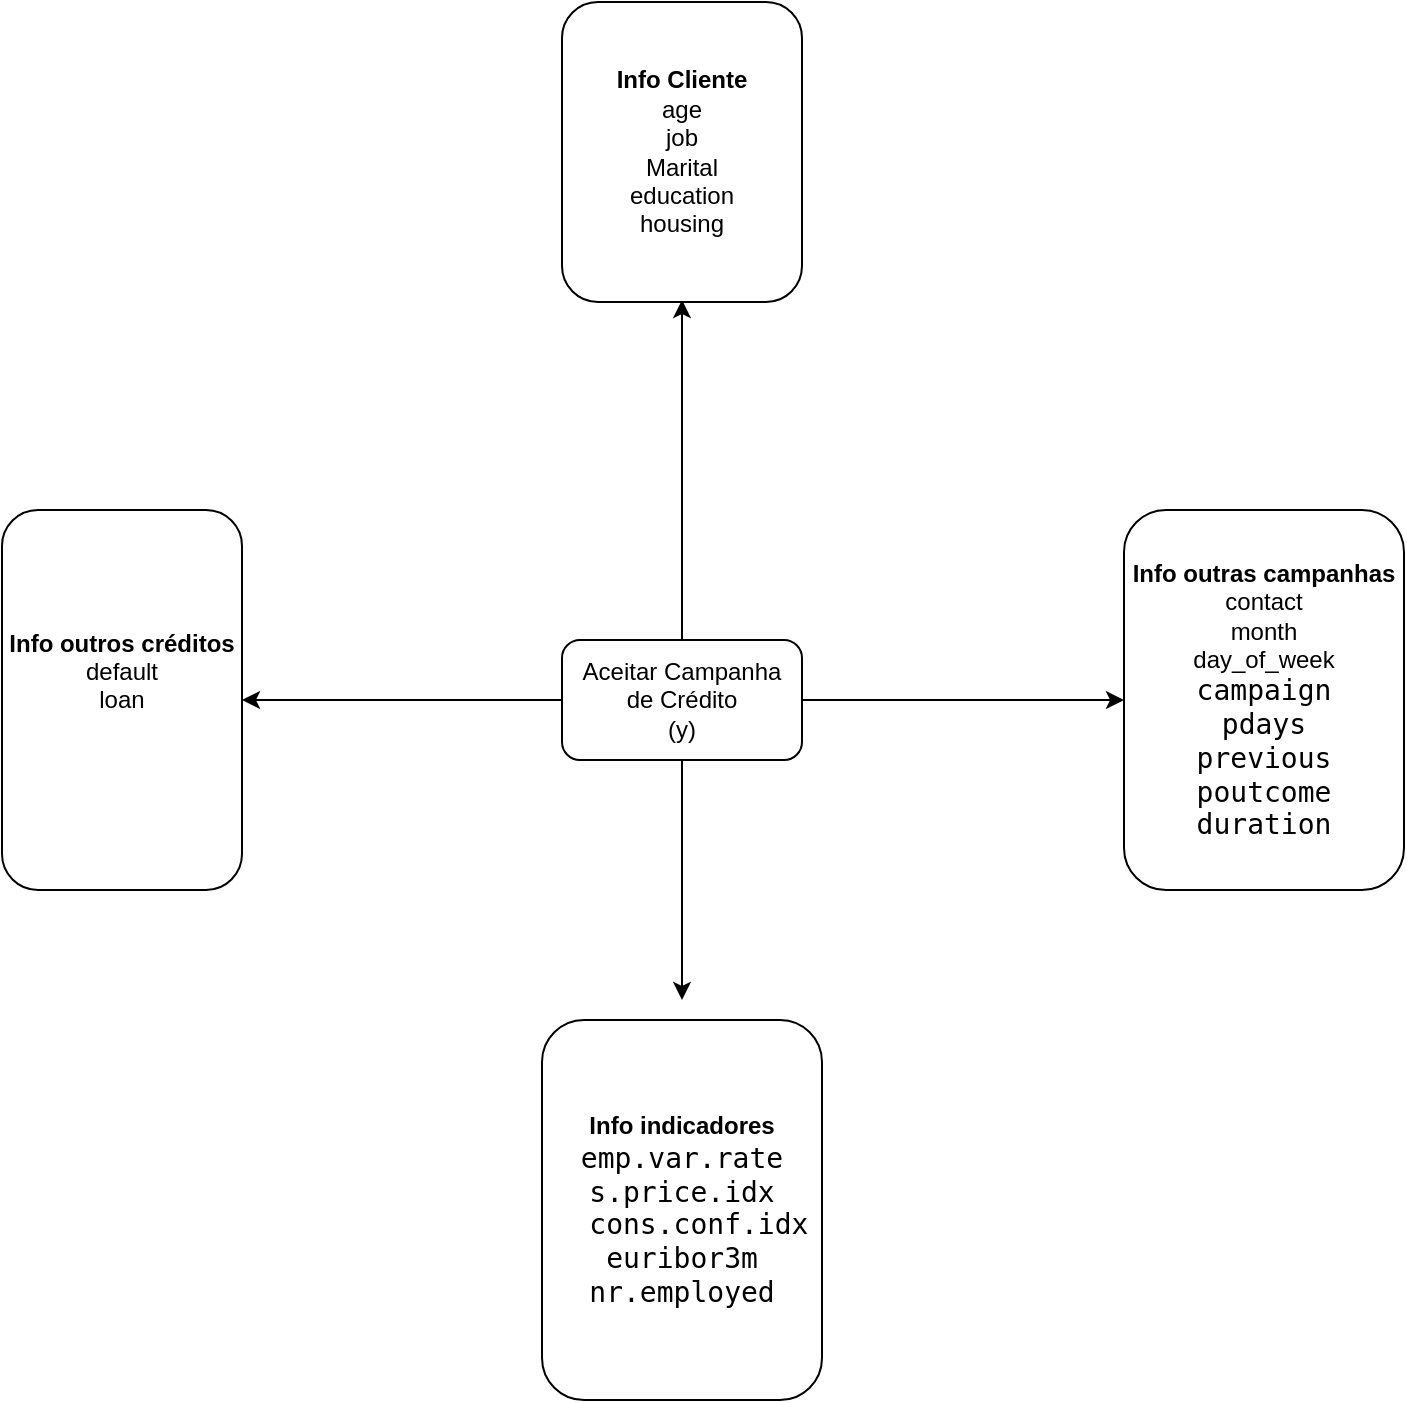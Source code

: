 <mxfile>
    <diagram id="ijfUGqujV5ktdtCfuEB1" name="Page-1">
        <mxGraphModel dx="910" dy="827" grid="1" gridSize="10" guides="1" tooltips="1" connect="1" arrows="1" fold="1" page="1" pageScale="1" pageWidth="850" pageHeight="1100" math="0" shadow="0">
            <root>
                <mxCell id="0"/>
                <mxCell id="1" parent="0"/>
                <mxCell id="4" style="edgeStyle=none;html=1;" edge="1" parent="1" source="2">
                    <mxGeometry relative="1" as="geometry">
                        <mxPoint x="410" y="190" as="targetPoint"/>
                    </mxGeometry>
                </mxCell>
                <mxCell id="7" value="" style="edgeStyle=none;html=1;" edge="1" parent="1" source="2" target="6">
                    <mxGeometry relative="1" as="geometry"/>
                </mxCell>
                <mxCell id="9" style="edgeStyle=none;html=1;" edge="1" parent="1" source="2" target="8">
                    <mxGeometry relative="1" as="geometry"/>
                </mxCell>
                <mxCell id="11" style="edgeStyle=none;html=1;" edge="1" parent="1" source="2">
                    <mxGeometry relative="1" as="geometry">
                        <mxPoint x="410" y="540" as="targetPoint"/>
                    </mxGeometry>
                </mxCell>
                <mxCell id="2" value="&lt;font&gt;Aceitar Campanha de&amp;nbsp;&lt;span style=&quot;background-color: transparent;&quot;&gt;Crédito&lt;/span&gt;&lt;/font&gt;&lt;div&gt;&lt;font&gt;&lt;span style=&quot;background-color: transparent;&quot;&gt;(y)&lt;/span&gt;&lt;/font&gt;&lt;/div&gt;" style="rounded=1;whiteSpace=wrap;html=1;" vertex="1" parent="1">
                    <mxGeometry x="350" y="360" width="120" height="60" as="geometry"/>
                </mxCell>
                <mxCell id="5" value="&lt;div style=&quot;&quot;&gt;&lt;span style=&quot;background-color: transparent;&quot;&gt;&lt;b&gt;Info Cliente&lt;/b&gt;&lt;/span&gt;&lt;/div&gt;&lt;div&gt;age&lt;/div&gt;&lt;div&gt;job&lt;/div&gt;&lt;div&gt;Marital&lt;/div&gt;&lt;div&gt;education&lt;/div&gt;&lt;div&gt;housing&lt;/div&gt;" style="rounded=1;whiteSpace=wrap;html=1;" vertex="1" parent="1">
                    <mxGeometry x="350" y="41" width="120" height="150" as="geometry"/>
                </mxCell>
                <mxCell id="6" value="&lt;b&gt;Info outros créditos&lt;/b&gt;&lt;div&gt;default&lt;/div&gt;&lt;div&gt;loan&lt;/div&gt;&lt;div&gt;&lt;br&gt;&lt;/div&gt;&lt;div&gt;&lt;br&gt;&lt;/div&gt;" style="whiteSpace=wrap;html=1;rounded=1;" vertex="1" parent="1">
                    <mxGeometry x="70" y="295" width="120" height="190" as="geometry"/>
                </mxCell>
                <mxCell id="8" value="&lt;b&gt;&lt;font style=&quot;color: rgb(0, 0, 0);&quot;&gt;Info outras campanhas&lt;/font&gt;&lt;/b&gt;&lt;div&gt;&lt;font style=&quot;color: rgb(0, 0, 0);&quot;&gt;contact&lt;/font&gt;&lt;/div&gt;&lt;div&gt;&lt;font style=&quot;color: rgb(0, 0, 0);&quot;&gt;month&lt;/font&gt;&lt;/div&gt;&lt;div&gt;&lt;font style=&quot;color: rgb(0, 0, 0);&quot;&gt;day_of_week&lt;/font&gt;&lt;/div&gt;&lt;div&gt;&lt;font style=&quot;color: rgb(0, 0, 0);&quot;&gt;&lt;span style=&quot;font-family: &amp;quot;Droid Sans Mono&amp;quot;, &amp;quot;monospace&amp;quot;, monospace; font-size: 14px; text-align: start; white-space: pre;&quot;&gt;&lt;font&gt;campaign&lt;/font&gt;&lt;/span&gt;&lt;b&gt;&lt;/b&gt;&lt;/font&gt;&lt;/div&gt;&lt;div&gt;&lt;span style=&quot;font-family: &amp;quot;Droid Sans Mono&amp;quot;, &amp;quot;monospace&amp;quot;, monospace; font-size: 14px; text-align: start; white-space: pre;&quot;&gt;&lt;font style=&quot;color: rgb(0, 0, 0);&quot;&gt;pdays&lt;/font&gt;&lt;/span&gt;&lt;/div&gt;&lt;div&gt;&lt;font style=&quot;color: rgb(0, 0, 0);&quot;&gt;&lt;span style=&quot;font-family: &amp;quot;Droid Sans Mono&amp;quot;, &amp;quot;monospace&amp;quot;, monospace; font-size: 14px; text-align: start; white-space: pre;&quot;&gt;previous&lt;/span&gt;&lt;span style=&quot;font-family: &amp;quot;Droid Sans Mono&amp;quot;, &amp;quot;monospace&amp;quot;, monospace; font-size: 14px; text-align: start; white-space: pre;&quot;&gt;&lt;font&gt;&lt;/font&gt;&lt;/span&gt;&lt;/font&gt;&lt;/div&gt;&lt;div&gt;&lt;font style=&quot;color: rgb(0, 0, 0);&quot;&gt;&lt;span style=&quot;font-family: &amp;quot;Droid Sans Mono&amp;quot;, &amp;quot;monospace&amp;quot;, monospace; font-size: 14px; text-align: start; white-space: pre;&quot;&gt;poutcome&lt;/span&gt;&lt;span style=&quot;font-family: &amp;quot;Droid Sans Mono&amp;quot;, &amp;quot;monospace&amp;quot;, monospace; font-size: 14px; text-align: start; white-space: pre;&quot;&gt;&lt;/span&gt;&lt;/font&gt;&lt;/div&gt;&lt;div&gt;&lt;span style=&quot;font-family: &amp;quot;Droid Sans Mono&amp;quot;, &amp;quot;monospace&amp;quot;, monospace; font-size: 14px; text-align: start; white-space: pre;&quot;&gt;&lt;font style=&quot;color: rgb(0, 0, 0);&quot;&gt;duration&lt;/font&gt;&lt;/span&gt;&lt;/div&gt;" style="rounded=1;whiteSpace=wrap;html=1;" vertex="1" parent="1">
                    <mxGeometry x="631" y="295" width="140" height="190" as="geometry"/>
                </mxCell>
                <mxCell id="10" value="&lt;b&gt;&lt;font style=&quot;color: rgb(0, 0, 0);&quot;&gt;Info indicadores&lt;/font&gt;&lt;/b&gt;&lt;div&gt;&lt;span style=&quot;font-family: &amp;quot;Droid Sans Mono&amp;quot;, &amp;quot;monospace&amp;quot;, monospace; font-size: 14px; text-align: start; white-space: pre; color: rgb(204, 204, 204);&quot;&gt;&lt;font style=&quot;color: rgb(0, 0, 0);&quot;&gt;emp.var.rate&lt;/font&gt;&lt;/span&gt;&lt;/div&gt;&lt;div&gt;&lt;span style=&quot;font-family: &amp;quot;Droid Sans Mono&amp;quot;, &amp;quot;monospace&amp;quot;, monospace; font-size: 14px; text-align: start; white-space: pre; color: rgb(204, 204, 204);&quot;&gt;&lt;font style=&quot;color: rgb(0, 0, 0);&quot;&gt;s.price.idx&lt;br&gt;  cons.conf.idx&lt;/font&gt;&lt;/span&gt;&lt;/div&gt;&lt;div&gt;&lt;span style=&quot;font-family: &amp;quot;Droid Sans Mono&amp;quot;, &amp;quot;monospace&amp;quot;, monospace; font-size: 14px; text-align: start; white-space: pre; color: rgb(204, 204, 204);&quot;&gt;&lt;font style=&quot;color: rgb(0, 0, 0);&quot;&gt;euribor3m&lt;/font&gt;&lt;/span&gt;&lt;/div&gt;&lt;div&gt;&lt;span style=&quot;font-family: &amp;quot;Droid Sans Mono&amp;quot;, &amp;quot;monospace&amp;quot;, monospace; font-size: 14px; text-align: start; white-space: pre; color: rgb(204, 204, 204);&quot;&gt;&lt;font style=&quot;color: rgb(0, 0, 0);&quot;&gt;nr.employed&lt;/font&gt;&lt;/span&gt;&lt;/div&gt;" style="rounded=1;whiteSpace=wrap;html=1;" vertex="1" parent="1">
                    <mxGeometry x="340" y="550" width="140" height="190" as="geometry"/>
                </mxCell>
            </root>
        </mxGraphModel>
    </diagram>
</mxfile>